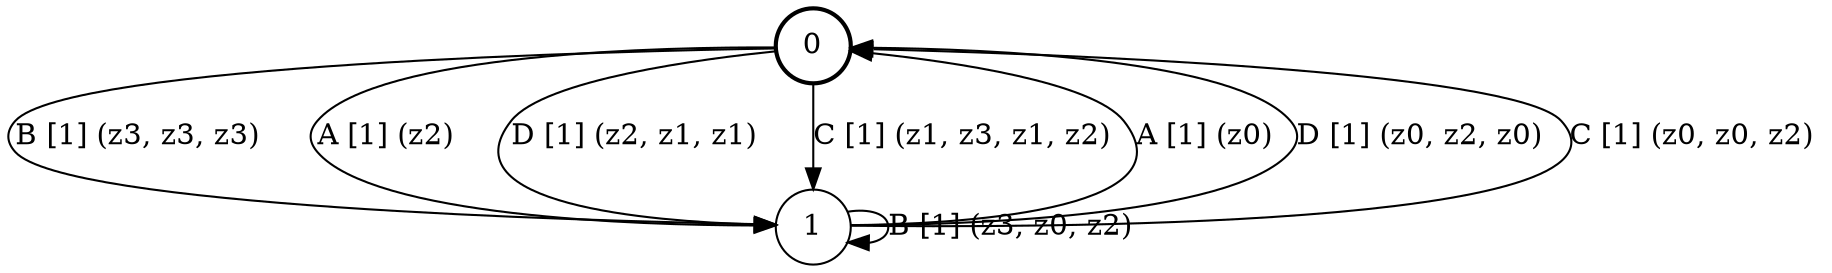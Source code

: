 # generated file, don't try to modify
# command: dot -Tpng <filename> > tree.png
digraph Automaton {
    node [shape = circle];
    0 [style = "bold"];
    0 -> 1 [label = "B [1] (z3, z3, z3) "];
    0 -> 1 [label = "A [1] (z2) "];
    0 -> 1 [label = "D [1] (z2, z1, z1) "];
    0 -> 1 [label = "C [1] (z1, z3, z1, z2) "];
    1 -> 1 [label = "B [1] (z3, z0, z2) "];
    1 -> 0 [label = "A [1] (z0) "];
    1 -> 0 [label = "D [1] (z0, z2, z0) "];
    1 -> 0 [label = "C [1] (z0, z0, z2) "];
}
